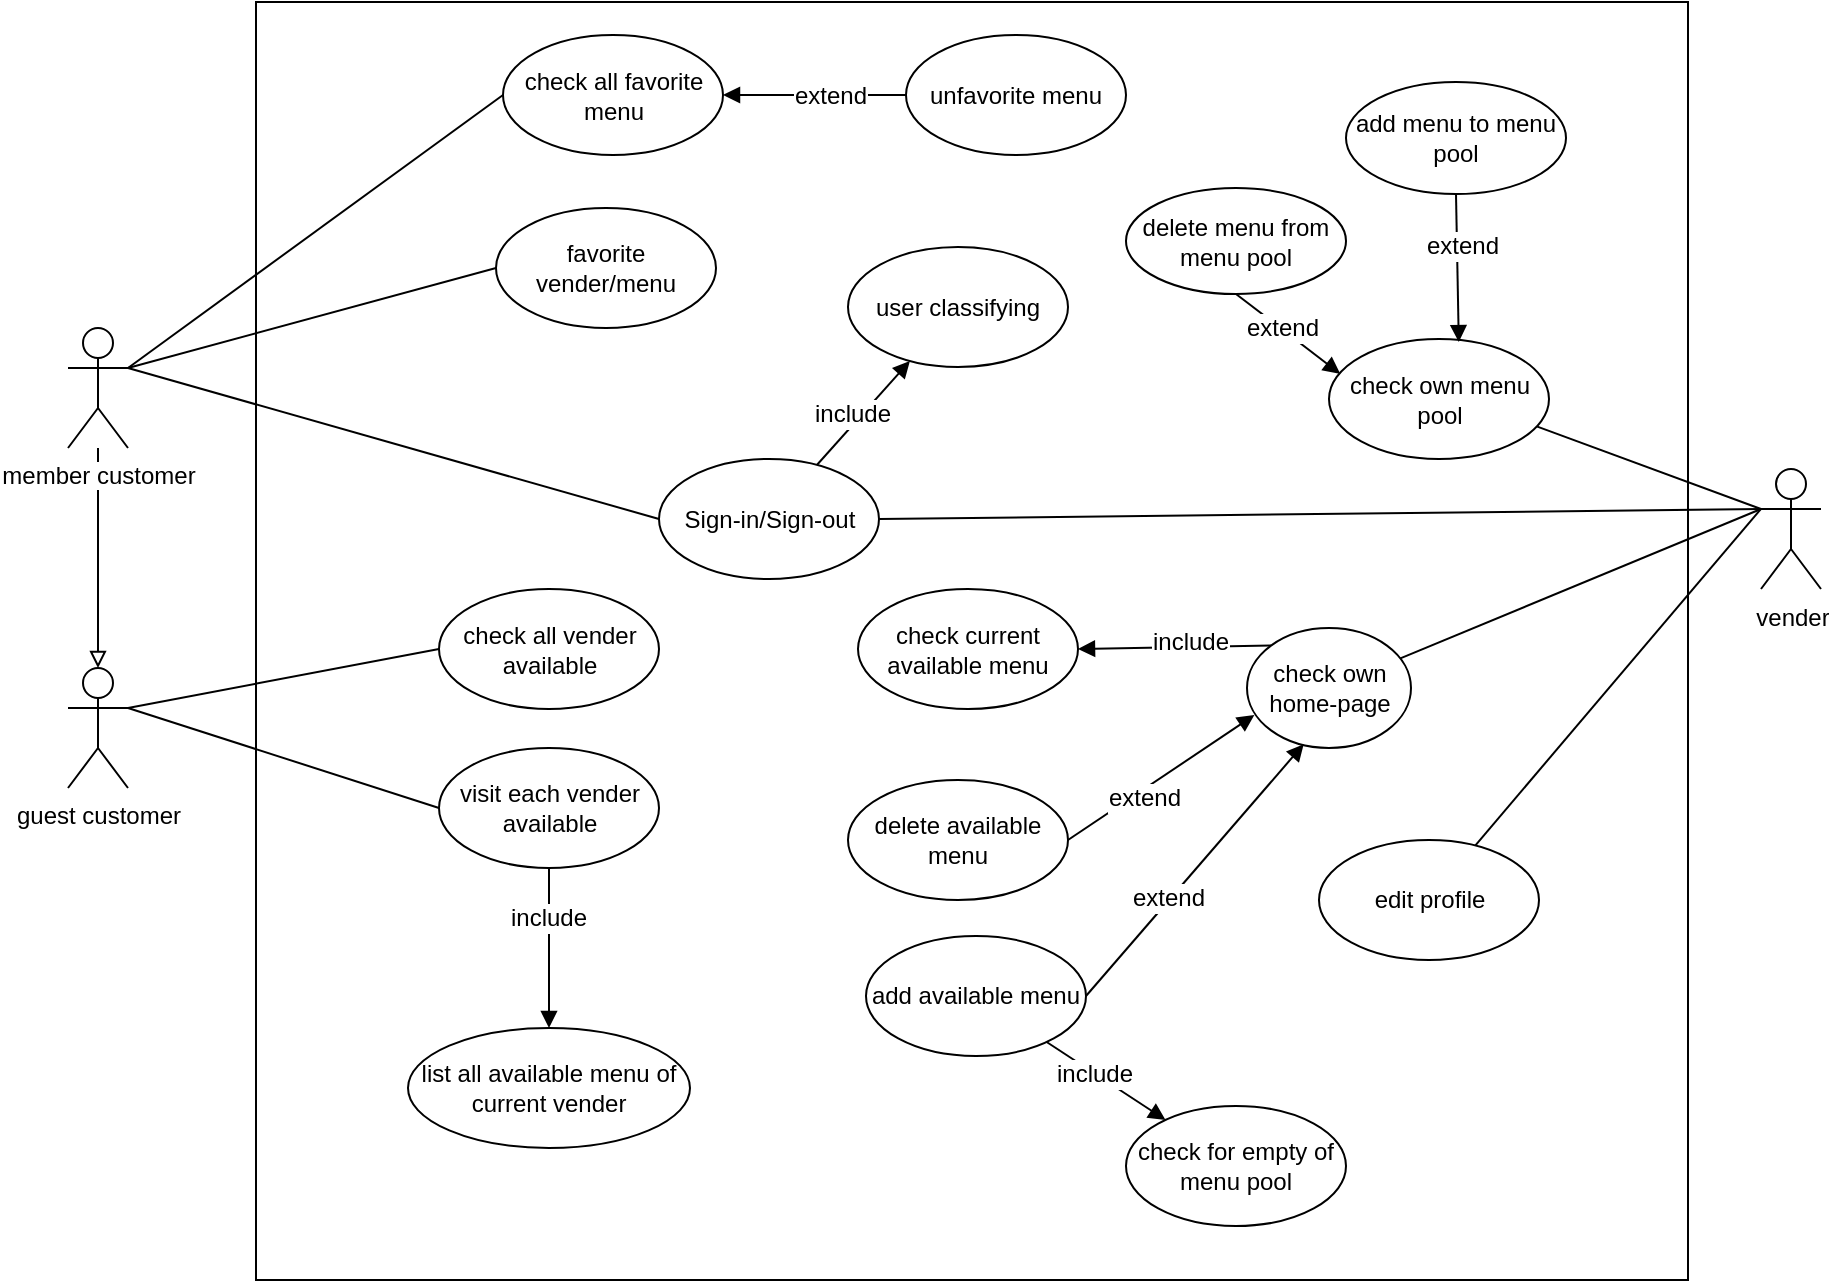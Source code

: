 <mxfile version="11.2.8" type="device" pages="1"><diagram id="hQ6Yxd8dsQc5QaFEQTKF" name="Page-1"><mxGraphModel dx="1422" dy="745" grid="0" gridSize="10" guides="1" tooltips="1" connect="1" arrows="1" fold="1" page="1" pageScale="1" pageWidth="827" pageHeight="1169" math="0" shadow="0"><root><mxCell id="0"/><mxCell id="1" parent="0"/><mxCell id="kVUiy9y-n9MscTTyk7RA-9" style="rounded=0;orthogonalLoop=1;jettySize=auto;html=1;exitX=1;exitY=0.333;exitDx=0;exitDy=0;exitPerimeter=0;entryX=0;entryY=0.5;entryDx=0;entryDy=0;endArrow=none;endFill=0;" edge="1" parent="1" source="kVUiy9y-n9MscTTyk7RA-1" target="kVUiy9y-n9MscTTyk7RA-5"><mxGeometry relative="1" as="geometry"/></mxCell><mxCell id="kVUiy9y-n9MscTTyk7RA-17" value="" style="edgeStyle=none;rounded=0;orthogonalLoop=1;jettySize=auto;html=1;endArrow=block;endFill=0;" edge="1" parent="1" source="kVUiy9y-n9MscTTyk7RA-1" target="kVUiy9y-n9MscTTyk7RA-16"><mxGeometry relative="1" as="geometry"/></mxCell><mxCell id="kVUiy9y-n9MscTTyk7RA-26" style="edgeStyle=none;rounded=0;orthogonalLoop=1;jettySize=auto;html=1;exitX=1;exitY=0.333;exitDx=0;exitDy=0;exitPerimeter=0;entryX=0;entryY=0.5;entryDx=0;entryDy=0;endArrow=none;endFill=0;" edge="1" parent="1" source="kVUiy9y-n9MscTTyk7RA-1" target="kVUiy9y-n9MscTTyk7RA-24"><mxGeometry relative="1" as="geometry"/></mxCell><mxCell id="kVUiy9y-n9MscTTyk7RA-29" style="edgeStyle=none;rounded=0;orthogonalLoop=1;jettySize=auto;html=1;exitX=1;exitY=0.333;exitDx=0;exitDy=0;exitPerimeter=0;entryX=0;entryY=0.5;entryDx=0;entryDy=0;endArrow=none;endFill=0;" edge="1" parent="1" source="kVUiy9y-n9MscTTyk7RA-1" target="kVUiy9y-n9MscTTyk7RA-28"><mxGeometry relative="1" as="geometry"/></mxCell><mxCell id="kVUiy9y-n9MscTTyk7RA-1" value="member customer" style="shape=umlActor;verticalLabelPosition=bottom;labelBackgroundColor=#ffffff;verticalAlign=top;html=1;outlineConnect=0;" vertex="1" parent="1"><mxGeometry x="45" y="190" width="30" height="60" as="geometry"/></mxCell><mxCell id="kVUiy9y-n9MscTTyk7RA-19" style="edgeStyle=none;rounded=0;orthogonalLoop=1;jettySize=auto;html=1;exitX=1;exitY=0.333;exitDx=0;exitDy=0;exitPerimeter=0;entryX=0;entryY=0.5;entryDx=0;entryDy=0;endArrow=none;endFill=0;" edge="1" parent="1" source="kVUiy9y-n9MscTTyk7RA-16" target="kVUiy9y-n9MscTTyk7RA-11"><mxGeometry relative="1" as="geometry"/></mxCell><mxCell id="kVUiy9y-n9MscTTyk7RA-20" style="edgeStyle=none;rounded=0;orthogonalLoop=1;jettySize=auto;html=1;exitX=1;exitY=0.333;exitDx=0;exitDy=0;exitPerimeter=0;entryX=0;entryY=0.5;entryDx=0;entryDy=0;endArrow=none;endFill=0;" edge="1" parent="1" source="kVUiy9y-n9MscTTyk7RA-16" target="kVUiy9y-n9MscTTyk7RA-14"><mxGeometry relative="1" as="geometry"/></mxCell><mxCell id="kVUiy9y-n9MscTTyk7RA-16" value="guest customer" style="shape=umlActor;verticalLabelPosition=bottom;labelBackgroundColor=#ffffff;verticalAlign=top;html=1;outlineConnect=0;" vertex="1" parent="1"><mxGeometry x="45" y="360" width="30" height="60" as="geometry"/></mxCell><mxCell id="kVUiy9y-n9MscTTyk7RA-10" style="edgeStyle=none;rounded=0;orthogonalLoop=1;jettySize=auto;html=1;exitX=0;exitY=0.333;exitDx=0;exitDy=0;exitPerimeter=0;entryX=1;entryY=0.5;entryDx=0;entryDy=0;endArrow=none;endFill=0;" edge="1" parent="1" source="kVUiy9y-n9MscTTyk7RA-4" target="kVUiy9y-n9MscTTyk7RA-5"><mxGeometry relative="1" as="geometry"/></mxCell><mxCell id="kVUiy9y-n9MscTTyk7RA-47" style="edgeStyle=none;rounded=0;orthogonalLoop=1;jettySize=auto;html=1;exitX=0;exitY=0.333;exitDx=0;exitDy=0;exitPerimeter=0;startArrow=none;startFill=0;endArrow=none;endFill=0;" edge="1" parent="1" source="kVUiy9y-n9MscTTyk7RA-4" target="kVUiy9y-n9MscTTyk7RA-36"><mxGeometry relative="1" as="geometry"/></mxCell><mxCell id="kVUiy9y-n9MscTTyk7RA-49" style="edgeStyle=none;rounded=0;orthogonalLoop=1;jettySize=auto;html=1;exitX=0;exitY=0.333;exitDx=0;exitDy=0;exitPerimeter=0;startArrow=none;startFill=0;endArrow=none;endFill=0;" edge="1" parent="1" source="kVUiy9y-n9MscTTyk7RA-4" target="kVUiy9y-n9MscTTyk7RA-48"><mxGeometry relative="1" as="geometry"/></mxCell><mxCell id="kVUiy9y-n9MscTTyk7RA-56" style="edgeStyle=none;rounded=0;orthogonalLoop=1;jettySize=auto;html=1;exitX=0;exitY=0.333;exitDx=0;exitDy=0;exitPerimeter=0;entryX=0.941;entryY=0.726;entryDx=0;entryDy=0;entryPerimeter=0;startArrow=none;startFill=0;endArrow=none;endFill=0;" edge="1" parent="1" source="kVUiy9y-n9MscTTyk7RA-4" target="kVUiy9y-n9MscTTyk7RA-50"><mxGeometry relative="1" as="geometry"/></mxCell><mxCell id="kVUiy9y-n9MscTTyk7RA-4" value="vender" style="shape=umlActor;verticalLabelPosition=bottom;labelBackgroundColor=#ffffff;verticalAlign=top;html=1;outlineConnect=0;" vertex="1" parent="1"><mxGeometry x="891.5" y="260.5" width="30" height="60" as="geometry"/></mxCell><mxCell id="kVUiy9y-n9MscTTyk7RA-34" value="" style="edgeStyle=none;rounded=0;orthogonalLoop=1;jettySize=auto;html=1;startArrow=none;startFill=0;endArrow=block;endFill=1;" edge="1" parent="1" source="kVUiy9y-n9MscTTyk7RA-5" target="kVUiy9y-n9MscTTyk7RA-33"><mxGeometry relative="1" as="geometry"/></mxCell><mxCell id="kVUiy9y-n9MscTTyk7RA-35" value="include" style="text;html=1;resizable=0;points=[];align=center;verticalAlign=middle;labelBackgroundColor=#ffffff;" vertex="1" connectable="0" parent="kVUiy9y-n9MscTTyk7RA-34"><mxGeometry x="0.256" relative="1" as="geometry"><mxPoint x="-12" y="7" as="offset"/></mxGeometry></mxCell><mxCell id="kVUiy9y-n9MscTTyk7RA-5" value="Sign-in/Sign-out" style="ellipse;whiteSpace=wrap;html=1;" vertex="1" parent="1"><mxGeometry x="340.5" y="255.5" width="110" height="60" as="geometry"/></mxCell><mxCell id="kVUiy9y-n9MscTTyk7RA-33" value="user classifying" style="ellipse;whiteSpace=wrap;html=1;" vertex="1" parent="1"><mxGeometry x="435" y="149.5" width="110" height="60" as="geometry"/></mxCell><mxCell id="kVUiy9y-n9MscTTyk7RA-11" value="check all vender available" style="ellipse;whiteSpace=wrap;html=1;" vertex="1" parent="1"><mxGeometry x="230.5" y="320.5" width="110" height="60" as="geometry"/></mxCell><mxCell id="kVUiy9y-n9MscTTyk7RA-22" value="" style="edgeStyle=none;rounded=0;orthogonalLoop=1;jettySize=auto;html=1;endArrow=block;endFill=1;" edge="1" parent="1" source="kVUiy9y-n9MscTTyk7RA-14" target="kVUiy9y-n9MscTTyk7RA-21"><mxGeometry relative="1" as="geometry"/></mxCell><mxCell id="kVUiy9y-n9MscTTyk7RA-23" value="include" style="text;html=1;resizable=0;points=[];align=center;verticalAlign=middle;labelBackgroundColor=#ffffff;" vertex="1" connectable="0" parent="kVUiy9y-n9MscTTyk7RA-22"><mxGeometry x="-0.385" y="-1" relative="1" as="geometry"><mxPoint as="offset"/></mxGeometry></mxCell><mxCell id="kVUiy9y-n9MscTTyk7RA-14" value="visit each vender available" style="ellipse;whiteSpace=wrap;html=1;" vertex="1" parent="1"><mxGeometry x="230.5" y="400" width="110" height="60" as="geometry"/></mxCell><mxCell id="kVUiy9y-n9MscTTyk7RA-21" value="list all available menu of current vender" style="ellipse;whiteSpace=wrap;html=1;" vertex="1" parent="1"><mxGeometry x="215" y="540" width="141" height="60" as="geometry"/></mxCell><mxCell id="kVUiy9y-n9MscTTyk7RA-24" value="favorite vender/menu" style="ellipse;whiteSpace=wrap;html=1;" vertex="1" parent="1"><mxGeometry x="259" y="130" width="110" height="60" as="geometry"/></mxCell><mxCell id="kVUiy9y-n9MscTTyk7RA-31" value="" style="edgeStyle=none;rounded=0;orthogonalLoop=1;jettySize=auto;html=1;endArrow=none;endFill=0;startArrow=block;startFill=1;" edge="1" parent="1" source="kVUiy9y-n9MscTTyk7RA-28" target="kVUiy9y-n9MscTTyk7RA-30"><mxGeometry relative="1" as="geometry"/></mxCell><mxCell id="kVUiy9y-n9MscTTyk7RA-32" value="extend" style="text;html=1;resizable=0;points=[];align=center;verticalAlign=middle;labelBackgroundColor=#ffffff;" vertex="1" connectable="0" parent="kVUiy9y-n9MscTTyk7RA-31"><mxGeometry x="0.387" y="-1" relative="1" as="geometry"><mxPoint x="-10.5" y="-1" as="offset"/></mxGeometry></mxCell><mxCell id="kVUiy9y-n9MscTTyk7RA-28" value="check all favorite menu" style="ellipse;whiteSpace=wrap;html=1;" vertex="1" parent="1"><mxGeometry x="262.5" y="43.5" width="110" height="60" as="geometry"/></mxCell><mxCell id="kVUiy9y-n9MscTTyk7RA-30" value="unfavorite menu" style="ellipse;whiteSpace=wrap;html=1;" vertex="1" parent="1"><mxGeometry x="464" y="43.5" width="110" height="60" as="geometry"/></mxCell><mxCell id="kVUiy9y-n9MscTTyk7RA-40" style="edgeStyle=none;rounded=0;orthogonalLoop=1;jettySize=auto;html=1;exitX=0;exitY=0;exitDx=0;exitDy=0;entryX=1;entryY=0.5;entryDx=0;entryDy=0;startArrow=none;startFill=0;endArrow=block;endFill=1;" edge="1" parent="1" source="kVUiy9y-n9MscTTyk7RA-36" target="kVUiy9y-n9MscTTyk7RA-37"><mxGeometry relative="1" as="geometry"/></mxCell><mxCell id="kVUiy9y-n9MscTTyk7RA-46" value="include" style="text;html=1;resizable=0;points=[];align=center;verticalAlign=middle;labelBackgroundColor=#ffffff;" vertex="1" connectable="0" parent="kVUiy9y-n9MscTTyk7RA-40"><mxGeometry x="-0.333" y="-1" relative="1" as="geometry"><mxPoint x="-8.5" y="-1.5" as="offset"/></mxGeometry></mxCell><mxCell id="kVUiy9y-n9MscTTyk7RA-36" value="check own home-page" style="ellipse;whiteSpace=wrap;html=1;" vertex="1" parent="1"><mxGeometry x="634.5" y="340" width="82" height="60" as="geometry"/></mxCell><mxCell id="kVUiy9y-n9MscTTyk7RA-37" value="check current available menu" style="ellipse;whiteSpace=wrap;html=1;" vertex="1" parent="1"><mxGeometry x="440" y="320.5" width="110" height="60" as="geometry"/></mxCell><mxCell id="kVUiy9y-n9MscTTyk7RA-43" style="edgeStyle=none;rounded=0;orthogonalLoop=1;jettySize=auto;html=1;exitX=1;exitY=0.5;exitDx=0;exitDy=0;entryX=0.045;entryY=0.726;entryDx=0;entryDy=0;entryPerimeter=0;startArrow=none;startFill=0;endArrow=block;endFill=1;" edge="1" parent="1" source="kVUiy9y-n9MscTTyk7RA-38" target="kVUiy9y-n9MscTTyk7RA-36"><mxGeometry relative="1" as="geometry"/></mxCell><mxCell id="kVUiy9y-n9MscTTyk7RA-45" value="extend" style="text;html=1;resizable=0;points=[];align=center;verticalAlign=middle;labelBackgroundColor=#ffffff;" vertex="1" connectable="0" parent="kVUiy9y-n9MscTTyk7RA-43"><mxGeometry x="-0.354" y="-1" relative="1" as="geometry"><mxPoint x="7.5" y="-2.5" as="offset"/></mxGeometry></mxCell><mxCell id="kVUiy9y-n9MscTTyk7RA-38" value="delete available menu" style="ellipse;whiteSpace=wrap;html=1;" vertex="1" parent="1"><mxGeometry x="435" y="416" width="110" height="60" as="geometry"/></mxCell><mxCell id="kVUiy9y-n9MscTTyk7RA-42" style="edgeStyle=none;rounded=0;orthogonalLoop=1;jettySize=auto;html=1;exitX=1;exitY=0.5;exitDx=0;exitDy=0;entryX=0.346;entryY=0.968;entryDx=0;entryDy=0;entryPerimeter=0;startArrow=none;startFill=0;endArrow=block;endFill=1;" edge="1" parent="1" source="kVUiy9y-n9MscTTyk7RA-39" target="kVUiy9y-n9MscTTyk7RA-36"><mxGeometry relative="1" as="geometry"/></mxCell><mxCell id="kVUiy9y-n9MscTTyk7RA-44" value="extend" style="text;html=1;resizable=0;points=[];align=center;verticalAlign=middle;labelBackgroundColor=#ffffff;" vertex="1" connectable="0" parent="kVUiy9y-n9MscTTyk7RA-42"><mxGeometry x="-0.23" y="2" relative="1" as="geometry"><mxPoint as="offset"/></mxGeometry></mxCell><mxCell id="kVUiy9y-n9MscTTyk7RA-53" value="" style="edgeStyle=none;rounded=0;orthogonalLoop=1;jettySize=auto;html=1;startArrow=none;startFill=0;endArrow=block;endFill=1;" edge="1" parent="1" source="kVUiy9y-n9MscTTyk7RA-39" target="kVUiy9y-n9MscTTyk7RA-52"><mxGeometry relative="1" as="geometry"/></mxCell><mxCell id="kVUiy9y-n9MscTTyk7RA-54" value="include" style="text;html=1;resizable=0;points=[];align=center;verticalAlign=middle;labelBackgroundColor=#ffffff;" vertex="1" connectable="0" parent="kVUiy9y-n9MscTTyk7RA-53"><mxGeometry x="-0.2" relative="1" as="geometry"><mxPoint as="offset"/></mxGeometry></mxCell><mxCell id="kVUiy9y-n9MscTTyk7RA-39" value="add available menu" style="ellipse;whiteSpace=wrap;html=1;" vertex="1" parent="1"><mxGeometry x="444" y="494" width="110" height="60" as="geometry"/></mxCell><mxCell id="kVUiy9y-n9MscTTyk7RA-52" value="check for empty of menu pool" style="ellipse;whiteSpace=wrap;html=1;" vertex="1" parent="1"><mxGeometry x="574" y="579" width="110" height="60" as="geometry"/></mxCell><mxCell id="kVUiy9y-n9MscTTyk7RA-48" value="edit profile" style="ellipse;whiteSpace=wrap;html=1;" vertex="1" parent="1"><mxGeometry x="670.5" y="446" width="110" height="60" as="geometry"/></mxCell><mxCell id="kVUiy9y-n9MscTTyk7RA-50" value="check own menu pool" style="ellipse;whiteSpace=wrap;html=1;" vertex="1" parent="1"><mxGeometry x="675.5" y="195.5" width="110" height="60" as="geometry"/></mxCell><mxCell id="kVUiy9y-n9MscTTyk7RA-59" style="edgeStyle=none;rounded=0;orthogonalLoop=1;jettySize=auto;html=1;exitX=0.5;exitY=1;exitDx=0;exitDy=0;entryX=0.59;entryY=0.026;entryDx=0;entryDy=0;entryPerimeter=0;startArrow=none;startFill=0;endArrow=block;endFill=1;" edge="1" parent="1" source="kVUiy9y-n9MscTTyk7RA-57" target="kVUiy9y-n9MscTTyk7RA-50"><mxGeometry relative="1" as="geometry"/></mxCell><mxCell id="kVUiy9y-n9MscTTyk7RA-61" value="extend" style="text;html=1;resizable=0;points=[];align=center;verticalAlign=middle;labelBackgroundColor=#ffffff;" vertex="1" connectable="0" parent="kVUiy9y-n9MscTTyk7RA-59"><mxGeometry x="-0.294" y="2" relative="1" as="geometry"><mxPoint as="offset"/></mxGeometry></mxCell><mxCell id="kVUiy9y-n9MscTTyk7RA-57" value="add menu to menu pool" style="ellipse;whiteSpace=wrap;html=1;" vertex="1" parent="1"><mxGeometry x="684" y="67" width="110" height="56" as="geometry"/></mxCell><mxCell id="kVUiy9y-n9MscTTyk7RA-60" style="edgeStyle=none;rounded=0;orthogonalLoop=1;jettySize=auto;html=1;exitX=0.5;exitY=1;exitDx=0;exitDy=0;entryX=0.051;entryY=0.29;entryDx=0;entryDy=0;entryPerimeter=0;startArrow=none;startFill=0;endArrow=block;endFill=1;" edge="1" parent="1" source="kVUiy9y-n9MscTTyk7RA-58" target="kVUiy9y-n9MscTTyk7RA-50"><mxGeometry relative="1" as="geometry"/></mxCell><mxCell id="kVUiy9y-n9MscTTyk7RA-62" value="extend" style="text;html=1;resizable=0;points=[];align=center;verticalAlign=middle;labelBackgroundColor=#ffffff;" vertex="1" connectable="0" parent="kVUiy9y-n9MscTTyk7RA-60"><mxGeometry x="0.306" y="-1" relative="1" as="geometry"><mxPoint x="-11" y="-10" as="offset"/></mxGeometry></mxCell><mxCell id="kVUiy9y-n9MscTTyk7RA-58" value="delete menu from menu pool" style="ellipse;whiteSpace=wrap;html=1;" vertex="1" parent="1"><mxGeometry x="574" y="120" width="110" height="53" as="geometry"/></mxCell><mxCell id="kVUiy9y-n9MscTTyk7RA-64" value="" style="rounded=0;whiteSpace=wrap;html=1;fillColor=none;" vertex="1" parent="1"><mxGeometry x="139" y="27" width="716" height="639" as="geometry"/></mxCell></root></mxGraphModel></diagram></mxfile>
